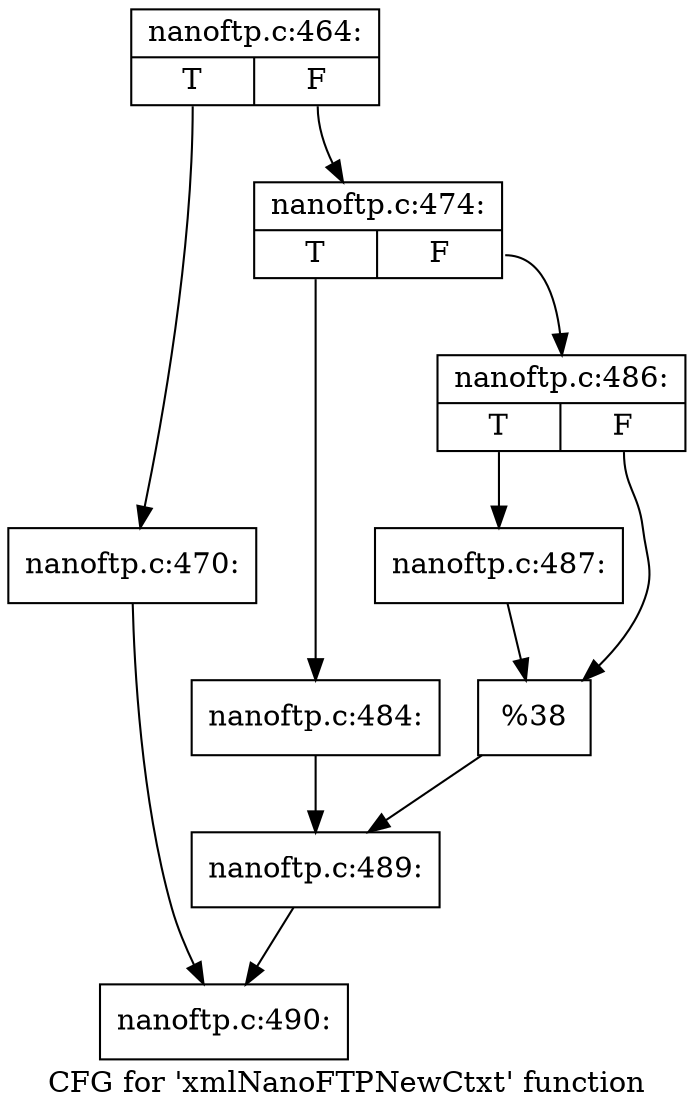 digraph "CFG for 'xmlNanoFTPNewCtxt' function" {
	label="CFG for 'xmlNanoFTPNewCtxt' function";

	Node0x561533c3ce00 [shape=record,label="{nanoftp.c:464:|{<s0>T|<s1>F}}"];
	Node0x561533c3ce00:s0 -> Node0x561533c61f00;
	Node0x561533c3ce00:s1 -> Node0x561533c61f50;
	Node0x561533c61f00 [shape=record,label="{nanoftp.c:470:}"];
	Node0x561533c61f00 -> Node0x561533c3f880;
	Node0x561533c61f50 [shape=record,label="{nanoftp.c:474:|{<s0>T|<s1>F}}"];
	Node0x561533c61f50:s0 -> Node0x561533c63fe0;
	Node0x561533c61f50:s1 -> Node0x561533c64080;
	Node0x561533c63fe0 [shape=record,label="{nanoftp.c:484:}"];
	Node0x561533c63fe0 -> Node0x561533c64030;
	Node0x561533c64080 [shape=record,label="{nanoftp.c:486:|{<s0>T|<s1>F}}"];
	Node0x561533c64080:s0 -> Node0x561533c64920;
	Node0x561533c64080:s1 -> Node0x561533c64970;
	Node0x561533c64920 [shape=record,label="{nanoftp.c:487:}"];
	Node0x561533c64920 -> Node0x561533c64970;
	Node0x561533c64970 [shape=record,label="{%38}"];
	Node0x561533c64970 -> Node0x561533c64030;
	Node0x561533c64030 [shape=record,label="{nanoftp.c:489:}"];
	Node0x561533c64030 -> Node0x561533c3f880;
	Node0x561533c3f880 [shape=record,label="{nanoftp.c:490:}"];
}
